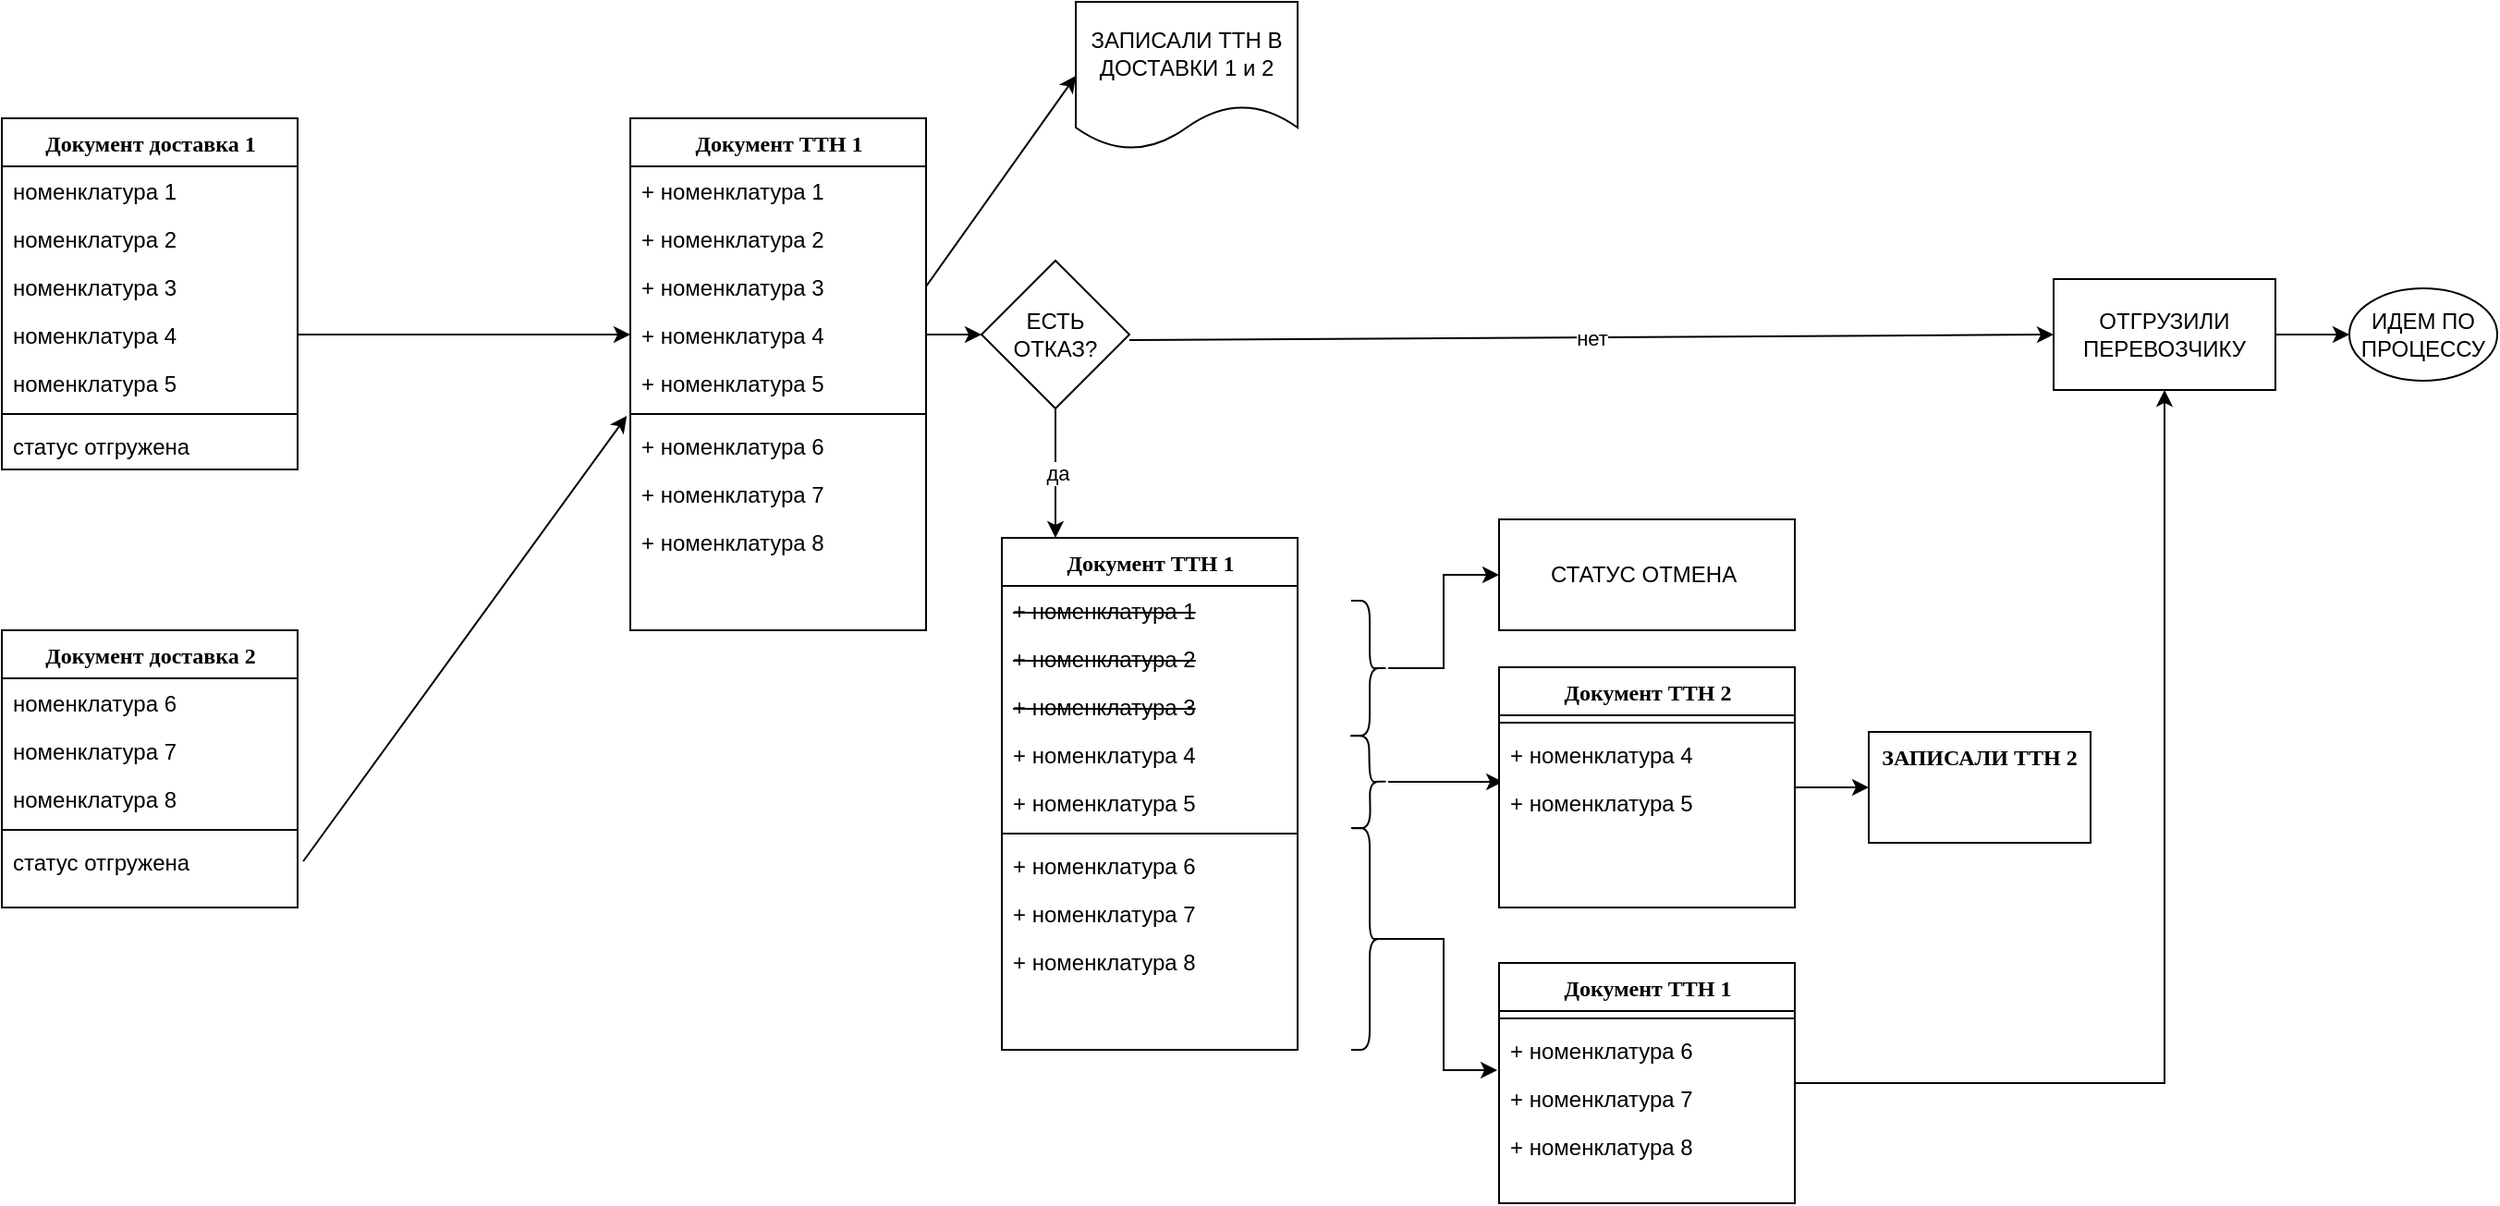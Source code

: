 <mxfile version="13.8.9-1" type="github">
  <diagram name="Page-1" id="9f46799a-70d6-7492-0946-bef42562c5a5">
    <mxGraphModel dx="1240" dy="561" grid="1" gridSize="10" guides="1" tooltips="1" connect="1" arrows="1" fold="1" page="1" pageScale="1" pageWidth="1100" pageHeight="850" background="#ffffff" math="0" shadow="0">
      <root>
        <mxCell id="0" />
        <mxCell id="1" parent="0" />
        <mxCell id="78961159f06e98e8-17" value="Документ доставка 1" style="swimlane;html=1;fontStyle=1;align=center;verticalAlign=top;childLayout=stackLayout;horizontal=1;startSize=26;horizontalStack=0;resizeParent=1;resizeLast=0;collapsible=1;marginBottom=0;swimlaneFillColor=#ffffff;rounded=0;shadow=0;comic=0;labelBackgroundColor=none;strokeWidth=1;fillColor=none;fontFamily=Verdana;fontSize=12" parent="1" vertex="1">
          <mxGeometry x="90" y="83" width="160" height="190" as="geometry" />
        </mxCell>
        <mxCell id="78961159f06e98e8-21" value="номенклатура 1" style="text;html=1;strokeColor=none;fillColor=none;align=left;verticalAlign=top;spacingLeft=4;spacingRight=4;whiteSpace=wrap;overflow=hidden;rotatable=0;points=[[0,0.5],[1,0.5]];portConstraint=eastwest;" parent="78961159f06e98e8-17" vertex="1">
          <mxGeometry y="26" width="160" height="26" as="geometry" />
        </mxCell>
        <mxCell id="78961159f06e98e8-23" value="номенклатура 2" style="text;html=1;strokeColor=none;fillColor=none;align=left;verticalAlign=top;spacingLeft=4;spacingRight=4;whiteSpace=wrap;overflow=hidden;rotatable=0;points=[[0,0.5],[1,0.5]];portConstraint=eastwest;" parent="78961159f06e98e8-17" vertex="1">
          <mxGeometry y="52" width="160" height="26" as="geometry" />
        </mxCell>
        <mxCell id="78961159f06e98e8-25" value="номенклатура 3" style="text;html=1;strokeColor=none;fillColor=none;align=left;verticalAlign=top;spacingLeft=4;spacingRight=4;whiteSpace=wrap;overflow=hidden;rotatable=0;points=[[0,0.5],[1,0.5]];portConstraint=eastwest;" parent="78961159f06e98e8-17" vertex="1">
          <mxGeometry y="78" width="160" height="26" as="geometry" />
        </mxCell>
        <mxCell id="78961159f06e98e8-26" value="номенклатура 4" style="text;html=1;strokeColor=none;fillColor=none;align=left;verticalAlign=top;spacingLeft=4;spacingRight=4;whiteSpace=wrap;overflow=hidden;rotatable=0;points=[[0,0.5],[1,0.5]];portConstraint=eastwest;" parent="78961159f06e98e8-17" vertex="1">
          <mxGeometry y="104" width="160" height="26" as="geometry" />
        </mxCell>
        <mxCell id="78961159f06e98e8-24" value="номенклатура 5" style="text;html=1;strokeColor=none;fillColor=none;align=left;verticalAlign=top;spacingLeft=4;spacingRight=4;whiteSpace=wrap;overflow=hidden;rotatable=0;points=[[0,0.5],[1,0.5]];portConstraint=eastwest;" parent="78961159f06e98e8-17" vertex="1">
          <mxGeometry y="130" width="160" height="26" as="geometry" />
        </mxCell>
        <mxCell id="78961159f06e98e8-19" value="" style="line;html=1;strokeWidth=1;fillColor=none;align=left;verticalAlign=middle;spacingTop=-1;spacingLeft=3;spacingRight=3;rotatable=0;labelPosition=right;points=[];portConstraint=eastwest;" parent="78961159f06e98e8-17" vertex="1">
          <mxGeometry y="156" width="160" height="8" as="geometry" />
        </mxCell>
        <mxCell id="78961159f06e98e8-20" value="статус отгружена&amp;nbsp;" style="text;html=1;strokeColor=none;fillColor=none;align=left;verticalAlign=top;spacingLeft=4;spacingRight=4;whiteSpace=wrap;overflow=hidden;rotatable=0;points=[[0,0.5],[1,0.5]];portConstraint=eastwest;" parent="78961159f06e98e8-17" vertex="1">
          <mxGeometry y="164" width="160" height="26" as="geometry" />
        </mxCell>
        <mxCell id="78961159f06e98e8-30" value="Документ ТТН 1" style="swimlane;html=1;fontStyle=1;align=center;verticalAlign=top;childLayout=stackLayout;horizontal=1;startSize=26;horizontalStack=0;resizeParent=1;resizeLast=0;collapsible=1;marginBottom=0;swimlaneFillColor=#ffffff;rounded=0;shadow=0;comic=0;labelBackgroundColor=none;strokeWidth=1;fillColor=none;fontFamily=Verdana;fontSize=12" parent="1" vertex="1">
          <mxGeometry x="430" y="83" width="160" height="277" as="geometry" />
        </mxCell>
        <mxCell id="78961159f06e98e8-31" value="+ номенклатура 1" style="text;html=1;strokeColor=none;fillColor=none;align=left;verticalAlign=top;spacingLeft=4;spacingRight=4;whiteSpace=wrap;overflow=hidden;rotatable=0;points=[[0,0.5],[1,0.5]];portConstraint=eastwest;" parent="78961159f06e98e8-30" vertex="1">
          <mxGeometry y="26" width="160" height="26" as="geometry" />
        </mxCell>
        <mxCell id="78961159f06e98e8-32" value="+ номенклатура 2" style="text;html=1;strokeColor=none;fillColor=none;align=left;verticalAlign=top;spacingLeft=4;spacingRight=4;whiteSpace=wrap;overflow=hidden;rotatable=0;points=[[0,0.5],[1,0.5]];portConstraint=eastwest;" parent="78961159f06e98e8-30" vertex="1">
          <mxGeometry y="52" width="160" height="26" as="geometry" />
        </mxCell>
        <mxCell id="78961159f06e98e8-33" value="+ номенклатура 3" style="text;html=1;strokeColor=none;fillColor=none;align=left;verticalAlign=top;spacingLeft=4;spacingRight=4;whiteSpace=wrap;overflow=hidden;rotatable=0;points=[[0,0.5],[1,0.5]];portConstraint=eastwest;" parent="78961159f06e98e8-30" vertex="1">
          <mxGeometry y="78" width="160" height="26" as="geometry" />
        </mxCell>
        <mxCell id="78961159f06e98e8-34" value="+ номенклатура 4" style="text;html=1;strokeColor=none;fillColor=none;align=left;verticalAlign=top;spacingLeft=4;spacingRight=4;whiteSpace=wrap;overflow=hidden;rotatable=0;points=[[0,0.5],[1,0.5]];portConstraint=eastwest;" parent="78961159f06e98e8-30" vertex="1">
          <mxGeometry y="104" width="160" height="26" as="geometry" />
        </mxCell>
        <mxCell id="78961159f06e98e8-36" value="+ номенклатура 5" style="text;html=1;strokeColor=none;fillColor=none;align=left;verticalAlign=top;spacingLeft=4;spacingRight=4;whiteSpace=wrap;overflow=hidden;rotatable=0;points=[[0,0.5],[1,0.5]];portConstraint=eastwest;" parent="78961159f06e98e8-30" vertex="1">
          <mxGeometry y="130" width="160" height="26" as="geometry" />
        </mxCell>
        <mxCell id="78961159f06e98e8-38" value="" style="line;html=1;strokeWidth=1;fillColor=none;align=left;verticalAlign=middle;spacingTop=-1;spacingLeft=3;spacingRight=3;rotatable=0;labelPosition=right;points=[];portConstraint=eastwest;" parent="78961159f06e98e8-30" vertex="1">
          <mxGeometry y="156" width="160" height="8" as="geometry" />
        </mxCell>
        <mxCell id="78961159f06e98e8-39" value="+ номенклатура 6" style="text;html=1;strokeColor=none;fillColor=none;align=left;verticalAlign=top;spacingLeft=4;spacingRight=4;whiteSpace=wrap;overflow=hidden;rotatable=0;points=[[0,0.5],[1,0.5]];portConstraint=eastwest;" parent="78961159f06e98e8-30" vertex="1">
          <mxGeometry y="164" width="160" height="26" as="geometry" />
        </mxCell>
        <mxCell id="78961159f06e98e8-40" value="+ номенклатура 7" style="text;html=1;strokeColor=none;fillColor=none;align=left;verticalAlign=top;spacingLeft=4;spacingRight=4;whiteSpace=wrap;overflow=hidden;rotatable=0;points=[[0,0.5],[1,0.5]];portConstraint=eastwest;" parent="78961159f06e98e8-30" vertex="1">
          <mxGeometry y="190" width="160" height="26" as="geometry" />
        </mxCell>
        <mxCell id="78961159f06e98e8-42" value="+ номенклатура 8" style="text;html=1;strokeColor=none;fillColor=none;align=left;verticalAlign=top;spacingLeft=4;spacingRight=4;whiteSpace=wrap;overflow=hidden;rotatable=0;points=[[0,0.5],[1,0.5]];portConstraint=eastwest;" parent="78961159f06e98e8-30" vertex="1">
          <mxGeometry y="216" width="160" height="26" as="geometry" />
        </mxCell>
        <mxCell id="TUxAyRFGm5ZUwUrxouXl-1" value="Документ доставка 2" style="swimlane;html=1;fontStyle=1;align=center;verticalAlign=top;childLayout=stackLayout;horizontal=1;startSize=26;horizontalStack=0;resizeParent=1;resizeLast=0;collapsible=1;marginBottom=0;swimlaneFillColor=#ffffff;rounded=0;shadow=0;comic=0;labelBackgroundColor=none;strokeWidth=1;fillColor=none;fontFamily=Verdana;fontSize=12" vertex="1" parent="1">
          <mxGeometry x="90" y="360" width="160" height="150" as="geometry" />
        </mxCell>
        <mxCell id="TUxAyRFGm5ZUwUrxouXl-2" value="номенклатура 6" style="text;html=1;strokeColor=none;fillColor=none;align=left;verticalAlign=top;spacingLeft=4;spacingRight=4;whiteSpace=wrap;overflow=hidden;rotatable=0;points=[[0,0.5],[1,0.5]];portConstraint=eastwest;" vertex="1" parent="TUxAyRFGm5ZUwUrxouXl-1">
          <mxGeometry y="26" width="160" height="26" as="geometry" />
        </mxCell>
        <mxCell id="TUxAyRFGm5ZUwUrxouXl-4" value="номенклатура 7" style="text;html=1;strokeColor=none;fillColor=none;align=left;verticalAlign=top;spacingLeft=4;spacingRight=4;whiteSpace=wrap;overflow=hidden;rotatable=0;points=[[0,0.5],[1,0.5]];portConstraint=eastwest;" vertex="1" parent="TUxAyRFGm5ZUwUrxouXl-1">
          <mxGeometry y="52" width="160" height="26" as="geometry" />
        </mxCell>
        <mxCell id="TUxAyRFGm5ZUwUrxouXl-3" value="номенклатура 8" style="text;html=1;strokeColor=none;fillColor=none;align=left;verticalAlign=top;spacingLeft=4;spacingRight=4;whiteSpace=wrap;overflow=hidden;rotatable=0;points=[[0,0.5],[1,0.5]];portConstraint=eastwest;" vertex="1" parent="TUxAyRFGm5ZUwUrxouXl-1">
          <mxGeometry y="78" width="160" height="26" as="geometry" />
        </mxCell>
        <mxCell id="TUxAyRFGm5ZUwUrxouXl-7" value="" style="line;html=1;strokeWidth=1;fillColor=none;align=left;verticalAlign=middle;spacingTop=-1;spacingLeft=3;spacingRight=3;rotatable=0;labelPosition=right;points=[];portConstraint=eastwest;" vertex="1" parent="TUxAyRFGm5ZUwUrxouXl-1">
          <mxGeometry y="104" width="160" height="8" as="geometry" />
        </mxCell>
        <mxCell id="TUxAyRFGm5ZUwUrxouXl-8" value="статус отгружена&amp;nbsp;" style="text;html=1;strokeColor=none;fillColor=none;align=left;verticalAlign=top;spacingLeft=4;spacingRight=4;whiteSpace=wrap;overflow=hidden;rotatable=0;points=[[0,0.5],[1,0.5]];portConstraint=eastwest;" vertex="1" parent="TUxAyRFGm5ZUwUrxouXl-1">
          <mxGeometry y="112" width="160" height="26" as="geometry" />
        </mxCell>
        <mxCell id="TUxAyRFGm5ZUwUrxouXl-9" value="" style="endArrow=classic;html=1;exitX=1;exitY=0.5;exitDx=0;exitDy=0;entryX=0;entryY=0.5;entryDx=0;entryDy=0;" edge="1" parent="1" source="78961159f06e98e8-26" target="78961159f06e98e8-34">
          <mxGeometry width="50" height="50" relative="1" as="geometry">
            <mxPoint x="330" y="390" as="sourcePoint" />
            <mxPoint x="380" y="340" as="targetPoint" />
          </mxGeometry>
        </mxCell>
        <mxCell id="TUxAyRFGm5ZUwUrxouXl-10" value="" style="endArrow=classic;html=1;exitX=1.019;exitY=0.808;exitDx=0;exitDy=0;exitPerimeter=0;entryX=-0.012;entryY=-0.115;entryDx=0;entryDy=0;entryPerimeter=0;" edge="1" parent="1" target="78961159f06e98e8-39">
          <mxGeometry width="50" height="50" relative="1" as="geometry">
            <mxPoint x="253.04" y="485.008" as="sourcePoint" />
            <mxPoint x="380" y="340" as="targetPoint" />
          </mxGeometry>
        </mxCell>
        <mxCell id="TUxAyRFGm5ZUwUrxouXl-13" value="" style="endArrow=classic;html=1;exitX=1;exitY=0.5;exitDx=0;exitDy=0;" edge="1" parent="1" source="78961159f06e98e8-34" target="TUxAyRFGm5ZUwUrxouXl-14">
          <mxGeometry width="50" height="50" relative="1" as="geometry">
            <mxPoint x="780" y="290" as="sourcePoint" />
            <mxPoint x="660" y="200" as="targetPoint" />
          </mxGeometry>
        </mxCell>
        <mxCell id="TUxAyRFGm5ZUwUrxouXl-22" value="да" style="edgeStyle=orthogonalEdgeStyle;rounded=0;orthogonalLoop=1;jettySize=auto;html=1;" edge="1" parent="1" source="TUxAyRFGm5ZUwUrxouXl-14">
          <mxGeometry relative="1" as="geometry">
            <mxPoint x="660" y="310" as="targetPoint" />
          </mxGeometry>
        </mxCell>
        <mxCell id="TUxAyRFGm5ZUwUrxouXl-14" value="ЕСТЬ ОТКАЗ?" style="rhombus;whiteSpace=wrap;html=1;" vertex="1" parent="1">
          <mxGeometry x="620" y="160" width="80" height="80" as="geometry" />
        </mxCell>
        <mxCell id="TUxAyRFGm5ZUwUrxouXl-15" value="нет" style="endArrow=classic;html=1;entryX=0;entryY=0.5;entryDx=0;entryDy=0;" edge="1" parent="1" target="TUxAyRFGm5ZUwUrxouXl-16">
          <mxGeometry width="50" height="50" relative="1" as="geometry">
            <mxPoint x="700" y="203" as="sourcePoint" />
            <mxPoint x="800" y="203" as="targetPoint" />
          </mxGeometry>
        </mxCell>
        <mxCell id="TUxAyRFGm5ZUwUrxouXl-18" value="" style="edgeStyle=orthogonalEdgeStyle;rounded=0;orthogonalLoop=1;jettySize=auto;html=1;" edge="1" parent="1" source="TUxAyRFGm5ZUwUrxouXl-16" target="TUxAyRFGm5ZUwUrxouXl-17">
          <mxGeometry relative="1" as="geometry" />
        </mxCell>
        <mxCell id="TUxAyRFGm5ZUwUrxouXl-16" value="ОТГРУЗИЛИ ПЕРЕВОЗЧИКУ" style="rounded=0;whiteSpace=wrap;html=1;" vertex="1" parent="1">
          <mxGeometry x="1200" y="170" width="120" height="60" as="geometry" />
        </mxCell>
        <mxCell id="TUxAyRFGm5ZUwUrxouXl-17" value="ИДЕМ ПО ПРОЦЕССУ" style="ellipse;whiteSpace=wrap;html=1;" vertex="1" parent="1">
          <mxGeometry x="1360" y="175" width="80" height="50" as="geometry" />
        </mxCell>
        <mxCell id="TUxAyRFGm5ZUwUrxouXl-19" value="ЗАПИСАЛИ ТТН В ДОСТАВКИ 1 и 2" style="shape=document;whiteSpace=wrap;html=1;boundedLbl=1;" vertex="1" parent="1">
          <mxGeometry x="671" y="20" width="120" height="80" as="geometry" />
        </mxCell>
        <mxCell id="TUxAyRFGm5ZUwUrxouXl-20" value="" style="endArrow=classic;html=1;entryX=0;entryY=0.5;entryDx=0;entryDy=0;exitX=1;exitY=0.5;exitDx=0;exitDy=0;" edge="1" parent="1" source="78961159f06e98e8-33" target="TUxAyRFGm5ZUwUrxouXl-19">
          <mxGeometry width="50" height="50" relative="1" as="geometry">
            <mxPoint x="590" y="270" as="sourcePoint" />
            <mxPoint x="640" y="220" as="targetPoint" />
          </mxGeometry>
        </mxCell>
        <mxCell id="TUxAyRFGm5ZUwUrxouXl-23" value="Документ ТТН 1" style="swimlane;html=1;fontStyle=1;align=center;verticalAlign=top;childLayout=stackLayout;horizontal=1;startSize=26;horizontalStack=0;resizeParent=1;resizeLast=0;collapsible=1;marginBottom=0;swimlaneFillColor=#ffffff;rounded=0;shadow=0;comic=0;labelBackgroundColor=none;strokeWidth=1;fillColor=none;fontFamily=Verdana;fontSize=12" vertex="1" parent="1">
          <mxGeometry x="631" y="310" width="160" height="277" as="geometry" />
        </mxCell>
        <mxCell id="TUxAyRFGm5ZUwUrxouXl-24" value="&lt;strike&gt;+ номенклатура 1&lt;/strike&gt;" style="text;html=1;strokeColor=none;fillColor=none;align=left;verticalAlign=top;spacingLeft=4;spacingRight=4;whiteSpace=wrap;overflow=hidden;rotatable=0;points=[[0,0.5],[1,0.5]];portConstraint=eastwest;" vertex="1" parent="TUxAyRFGm5ZUwUrxouXl-23">
          <mxGeometry y="26" width="160" height="26" as="geometry" />
        </mxCell>
        <mxCell id="TUxAyRFGm5ZUwUrxouXl-25" value="&lt;strike&gt;+ номенклатура 2&lt;/strike&gt;" style="text;html=1;strokeColor=none;fillColor=none;align=left;verticalAlign=top;spacingLeft=4;spacingRight=4;whiteSpace=wrap;overflow=hidden;rotatable=0;points=[[0,0.5],[1,0.5]];portConstraint=eastwest;" vertex="1" parent="TUxAyRFGm5ZUwUrxouXl-23">
          <mxGeometry y="52" width="160" height="26" as="geometry" />
        </mxCell>
        <mxCell id="TUxAyRFGm5ZUwUrxouXl-26" value="&lt;strike&gt;+ номенклатура 3&lt;/strike&gt;" style="text;html=1;strokeColor=none;fillColor=none;align=left;verticalAlign=top;spacingLeft=4;spacingRight=4;whiteSpace=wrap;overflow=hidden;rotatable=0;points=[[0,0.5],[1,0.5]];portConstraint=eastwest;" vertex="1" parent="TUxAyRFGm5ZUwUrxouXl-23">
          <mxGeometry y="78" width="160" height="26" as="geometry" />
        </mxCell>
        <mxCell id="TUxAyRFGm5ZUwUrxouXl-27" value="+ номенклатура 4" style="text;html=1;strokeColor=none;fillColor=none;align=left;verticalAlign=top;spacingLeft=4;spacingRight=4;whiteSpace=wrap;overflow=hidden;rotatable=0;points=[[0,0.5],[1,0.5]];portConstraint=eastwest;" vertex="1" parent="TUxAyRFGm5ZUwUrxouXl-23">
          <mxGeometry y="104" width="160" height="26" as="geometry" />
        </mxCell>
        <mxCell id="TUxAyRFGm5ZUwUrxouXl-28" value="+ номенклатура 5" style="text;html=1;strokeColor=none;fillColor=none;align=left;verticalAlign=top;spacingLeft=4;spacingRight=4;whiteSpace=wrap;overflow=hidden;rotatable=0;points=[[0,0.5],[1,0.5]];portConstraint=eastwest;" vertex="1" parent="TUxAyRFGm5ZUwUrxouXl-23">
          <mxGeometry y="130" width="160" height="26" as="geometry" />
        </mxCell>
        <mxCell id="TUxAyRFGm5ZUwUrxouXl-29" value="" style="line;html=1;strokeWidth=1;fillColor=none;align=left;verticalAlign=middle;spacingTop=-1;spacingLeft=3;spacingRight=3;rotatable=0;labelPosition=right;points=[];portConstraint=eastwest;" vertex="1" parent="TUxAyRFGm5ZUwUrxouXl-23">
          <mxGeometry y="156" width="160" height="8" as="geometry" />
        </mxCell>
        <mxCell id="TUxAyRFGm5ZUwUrxouXl-30" value="+ номенклатура 6" style="text;html=1;strokeColor=none;fillColor=none;align=left;verticalAlign=top;spacingLeft=4;spacingRight=4;whiteSpace=wrap;overflow=hidden;rotatable=0;points=[[0,0.5],[1,0.5]];portConstraint=eastwest;" vertex="1" parent="TUxAyRFGm5ZUwUrxouXl-23">
          <mxGeometry y="164" width="160" height="26" as="geometry" />
        </mxCell>
        <mxCell id="TUxAyRFGm5ZUwUrxouXl-31" value="+ номенклатура 7" style="text;html=1;strokeColor=none;fillColor=none;align=left;verticalAlign=top;spacingLeft=4;spacingRight=4;whiteSpace=wrap;overflow=hidden;rotatable=0;points=[[0,0.5],[1,0.5]];portConstraint=eastwest;" vertex="1" parent="TUxAyRFGm5ZUwUrxouXl-23">
          <mxGeometry y="190" width="160" height="26" as="geometry" />
        </mxCell>
        <mxCell id="TUxAyRFGm5ZUwUrxouXl-32" value="+ номенклатура 8" style="text;html=1;strokeColor=none;fillColor=none;align=left;verticalAlign=top;spacingLeft=4;spacingRight=4;whiteSpace=wrap;overflow=hidden;rotatable=0;points=[[0,0.5],[1,0.5]];portConstraint=eastwest;" vertex="1" parent="TUxAyRFGm5ZUwUrxouXl-23">
          <mxGeometry y="216" width="160" height="26" as="geometry" />
        </mxCell>
        <mxCell id="TUxAyRFGm5ZUwUrxouXl-34" style="edgeStyle=orthogonalEdgeStyle;rounded=0;orthogonalLoop=1;jettySize=auto;html=1;exitX=0.1;exitY=0.5;exitDx=0;exitDy=0;exitPerimeter=0;entryX=-0.006;entryY=0.923;entryDx=0;entryDy=0;entryPerimeter=0;" edge="1" parent="1" source="TUxAyRFGm5ZUwUrxouXl-33" target="TUxAyRFGm5ZUwUrxouXl-42">
          <mxGeometry relative="1" as="geometry">
            <mxPoint x="880" y="527" as="targetPoint" />
          </mxGeometry>
        </mxCell>
        <mxCell id="TUxAyRFGm5ZUwUrxouXl-33" value="" style="shape=curlyBracket;whiteSpace=wrap;html=1;rounded=1;rotation=-180;" vertex="1" parent="1">
          <mxGeometry x="820" y="467" width="20" height="120" as="geometry" />
        </mxCell>
        <mxCell id="TUxAyRFGm5ZUwUrxouXl-47" style="edgeStyle=orthogonalEdgeStyle;rounded=0;orthogonalLoop=1;jettySize=auto;html=1;entryX=0.5;entryY=1;entryDx=0;entryDy=0;" edge="1" parent="1" source="TUxAyRFGm5ZUwUrxouXl-35" target="TUxAyRFGm5ZUwUrxouXl-16">
          <mxGeometry relative="1" as="geometry" />
        </mxCell>
        <mxCell id="TUxAyRFGm5ZUwUrxouXl-35" value="Документ ТТН 1" style="swimlane;html=1;fontStyle=1;align=center;verticalAlign=top;childLayout=stackLayout;horizontal=1;startSize=26;horizontalStack=0;resizeParent=1;resizeLast=0;collapsible=1;marginBottom=0;swimlaneFillColor=#ffffff;rounded=0;shadow=0;comic=0;labelBackgroundColor=none;strokeWidth=1;fillColor=none;fontFamily=Verdana;fontSize=12" vertex="1" parent="1">
          <mxGeometry x="900" y="540" width="160" height="130" as="geometry" />
        </mxCell>
        <mxCell id="TUxAyRFGm5ZUwUrxouXl-41" value="" style="line;html=1;strokeWidth=1;fillColor=none;align=left;verticalAlign=middle;spacingTop=-1;spacingLeft=3;spacingRight=3;rotatable=0;labelPosition=right;points=[];portConstraint=eastwest;" vertex="1" parent="TUxAyRFGm5ZUwUrxouXl-35">
          <mxGeometry y="26" width="160" height="8" as="geometry" />
        </mxCell>
        <mxCell id="TUxAyRFGm5ZUwUrxouXl-42" value="+ номенклатура 6" style="text;html=1;strokeColor=none;fillColor=none;align=left;verticalAlign=top;spacingLeft=4;spacingRight=4;whiteSpace=wrap;overflow=hidden;rotatable=0;points=[[0,0.5],[1,0.5]];portConstraint=eastwest;" vertex="1" parent="TUxAyRFGm5ZUwUrxouXl-35">
          <mxGeometry y="34" width="160" height="26" as="geometry" />
        </mxCell>
        <mxCell id="TUxAyRFGm5ZUwUrxouXl-43" value="+ номенклатура 7" style="text;html=1;strokeColor=none;fillColor=none;align=left;verticalAlign=top;spacingLeft=4;spacingRight=4;whiteSpace=wrap;overflow=hidden;rotatable=0;points=[[0,0.5],[1,0.5]];portConstraint=eastwest;" vertex="1" parent="TUxAyRFGm5ZUwUrxouXl-35">
          <mxGeometry y="60" width="160" height="26" as="geometry" />
        </mxCell>
        <mxCell id="TUxAyRFGm5ZUwUrxouXl-44" value="+ номенклатура 8" style="text;html=1;strokeColor=none;fillColor=none;align=left;verticalAlign=top;spacingLeft=4;spacingRight=4;whiteSpace=wrap;overflow=hidden;rotatable=0;points=[[0,0.5],[1,0.5]];portConstraint=eastwest;" vertex="1" parent="TUxAyRFGm5ZUwUrxouXl-35">
          <mxGeometry y="86" width="160" height="26" as="geometry" />
        </mxCell>
        <mxCell id="TUxAyRFGm5ZUwUrxouXl-62" style="edgeStyle=orthogonalEdgeStyle;rounded=0;orthogonalLoop=1;jettySize=auto;html=1;entryX=0.013;entryY=0.077;entryDx=0;entryDy=0;entryPerimeter=0;" edge="1" parent="1" source="TUxAyRFGm5ZUwUrxouXl-48" target="TUxAyRFGm5ZUwUrxouXl-54">
          <mxGeometry relative="1" as="geometry" />
        </mxCell>
        <mxCell id="TUxAyRFGm5ZUwUrxouXl-48" value="" style="shape=curlyBracket;whiteSpace=wrap;html=1;rounded=1;rotation=-181;size=0.5;" vertex="1" parent="1">
          <mxGeometry x="820" y="417" width="20" height="50" as="geometry" />
        </mxCell>
        <mxCell id="TUxAyRFGm5ZUwUrxouXl-72" value="" style="edgeStyle=orthogonalEdgeStyle;rounded=0;orthogonalLoop=1;jettySize=auto;html=1;" edge="1" parent="1" source="TUxAyRFGm5ZUwUrxouXl-51" target="TUxAyRFGm5ZUwUrxouXl-71">
          <mxGeometry relative="1" as="geometry" />
        </mxCell>
        <mxCell id="TUxAyRFGm5ZUwUrxouXl-51" value="Документ ТТН 2" style="swimlane;html=1;fontStyle=1;align=center;verticalAlign=top;childLayout=stackLayout;horizontal=1;startSize=26;horizontalStack=0;resizeParent=1;resizeLast=0;collapsible=1;marginBottom=0;swimlaneFillColor=#ffffff;rounded=0;shadow=0;comic=0;labelBackgroundColor=none;strokeWidth=1;fillColor=none;fontFamily=Verdana;fontSize=12" vertex="1" parent="1">
          <mxGeometry x="900" y="380" width="160" height="130" as="geometry" />
        </mxCell>
        <mxCell id="TUxAyRFGm5ZUwUrxouXl-52" value="" style="line;html=1;strokeWidth=1;fillColor=none;align=left;verticalAlign=middle;spacingTop=-1;spacingLeft=3;spacingRight=3;rotatable=0;labelPosition=right;points=[];portConstraint=eastwest;" vertex="1" parent="TUxAyRFGm5ZUwUrxouXl-51">
          <mxGeometry y="26" width="160" height="8" as="geometry" />
        </mxCell>
        <mxCell id="TUxAyRFGm5ZUwUrxouXl-53" value="+ номенклатура 4" style="text;html=1;strokeColor=none;fillColor=none;align=left;verticalAlign=top;spacingLeft=4;spacingRight=4;whiteSpace=wrap;overflow=hidden;rotatable=0;points=[[0,0.5],[1,0.5]];portConstraint=eastwest;" vertex="1" parent="TUxAyRFGm5ZUwUrxouXl-51">
          <mxGeometry y="34" width="160" height="26" as="geometry" />
        </mxCell>
        <mxCell id="TUxAyRFGm5ZUwUrxouXl-54" value="+ номенклатура 5" style="text;html=1;strokeColor=none;fillColor=none;align=left;verticalAlign=top;spacingLeft=4;spacingRight=4;whiteSpace=wrap;overflow=hidden;rotatable=0;points=[[0,0.5],[1,0.5]];portConstraint=eastwest;" vertex="1" parent="TUxAyRFGm5ZUwUrxouXl-51">
          <mxGeometry y="60" width="160" height="26" as="geometry" />
        </mxCell>
        <mxCell id="TUxAyRFGm5ZUwUrxouXl-69" style="edgeStyle=orthogonalEdgeStyle;rounded=0;orthogonalLoop=1;jettySize=auto;html=1;" edge="1" parent="1" source="TUxAyRFGm5ZUwUrxouXl-63" target="TUxAyRFGm5ZUwUrxouXl-70">
          <mxGeometry relative="1" as="geometry">
            <mxPoint x="900" y="350" as="targetPoint" />
          </mxGeometry>
        </mxCell>
        <mxCell id="TUxAyRFGm5ZUwUrxouXl-63" value="" style="shape=curlyBracket;whiteSpace=wrap;html=1;rounded=1;rotation=-180;" vertex="1" parent="1">
          <mxGeometry x="820" y="344" width="20" height="73" as="geometry" />
        </mxCell>
        <mxCell id="TUxAyRFGm5ZUwUrxouXl-70" value="СТАТУС ОТМЕНА&amp;nbsp;" style="rounded=0;whiteSpace=wrap;html=1;" vertex="1" parent="1">
          <mxGeometry x="900" y="300" width="160" height="60" as="geometry" />
        </mxCell>
        <mxCell id="TUxAyRFGm5ZUwUrxouXl-71" value="ЗАПИСАЛИ ТТН 2" style="whiteSpace=wrap;html=1;rounded=0;shadow=0;fontFamily=Verdana;fontStyle=1;verticalAlign=top;strokeWidth=1;fillColor=none;swimlaneFillColor=#ffffff;startSize=26;comic=0;" vertex="1" parent="1">
          <mxGeometry x="1100" y="415" width="120" height="60" as="geometry" />
        </mxCell>
      </root>
    </mxGraphModel>
  </diagram>
</mxfile>
